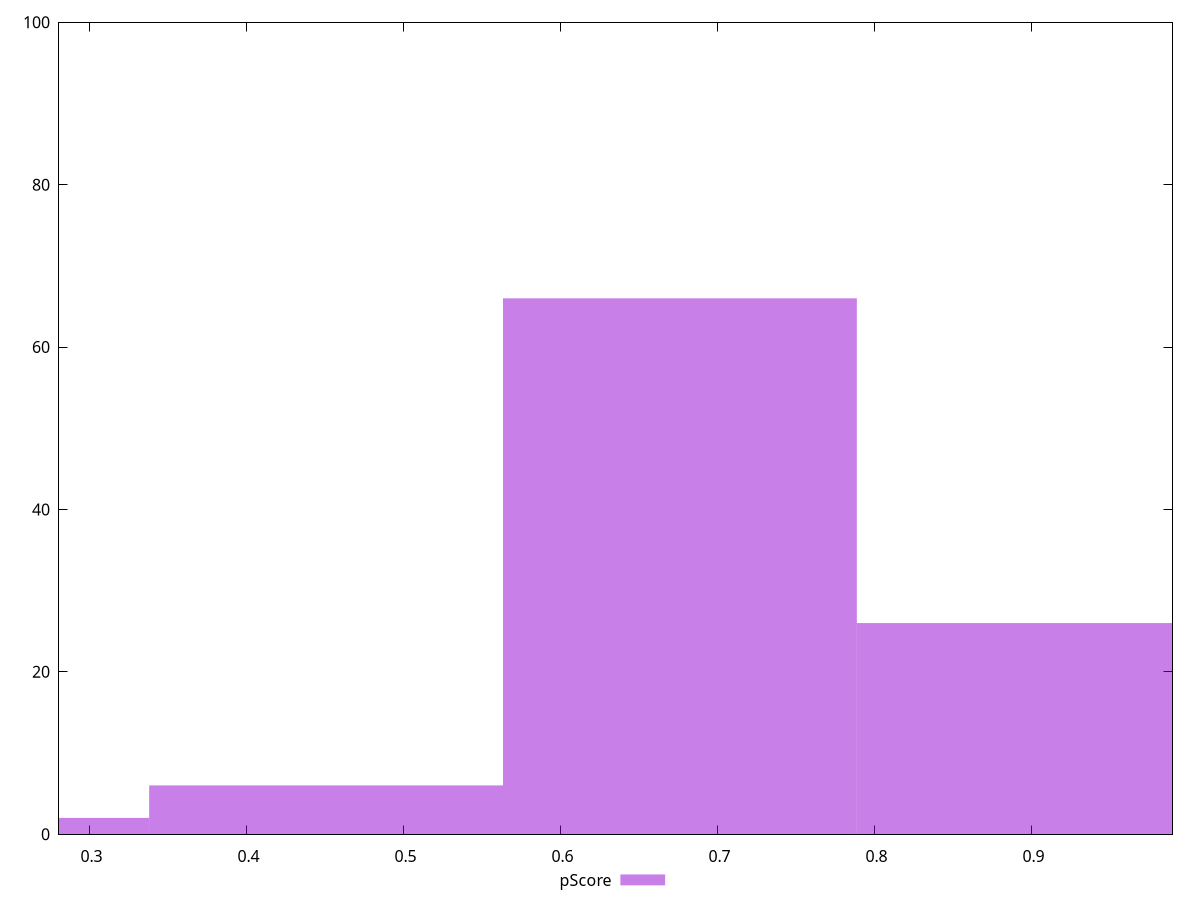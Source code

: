 reset

$pScore <<EOF
0.676110996795919 66
0.9014813290612254 26
0.4507406645306127 6
0.22537033226530634 2
EOF

set key outside below
set boxwidth 0.22537033226530634
set xrange [0.2806428128376803:0.9898349534210502]
set yrange [0:100]
set trange [0:100]
set style fill transparent solid 0.5 noborder
set terminal svg size 640, 490 enhanced background rgb 'white'
set output "reprap/first-cpu-idle/samples/pages+cached+noexternal/pScore/histogram.svg"

plot $pScore title "pScore" with boxes

reset
